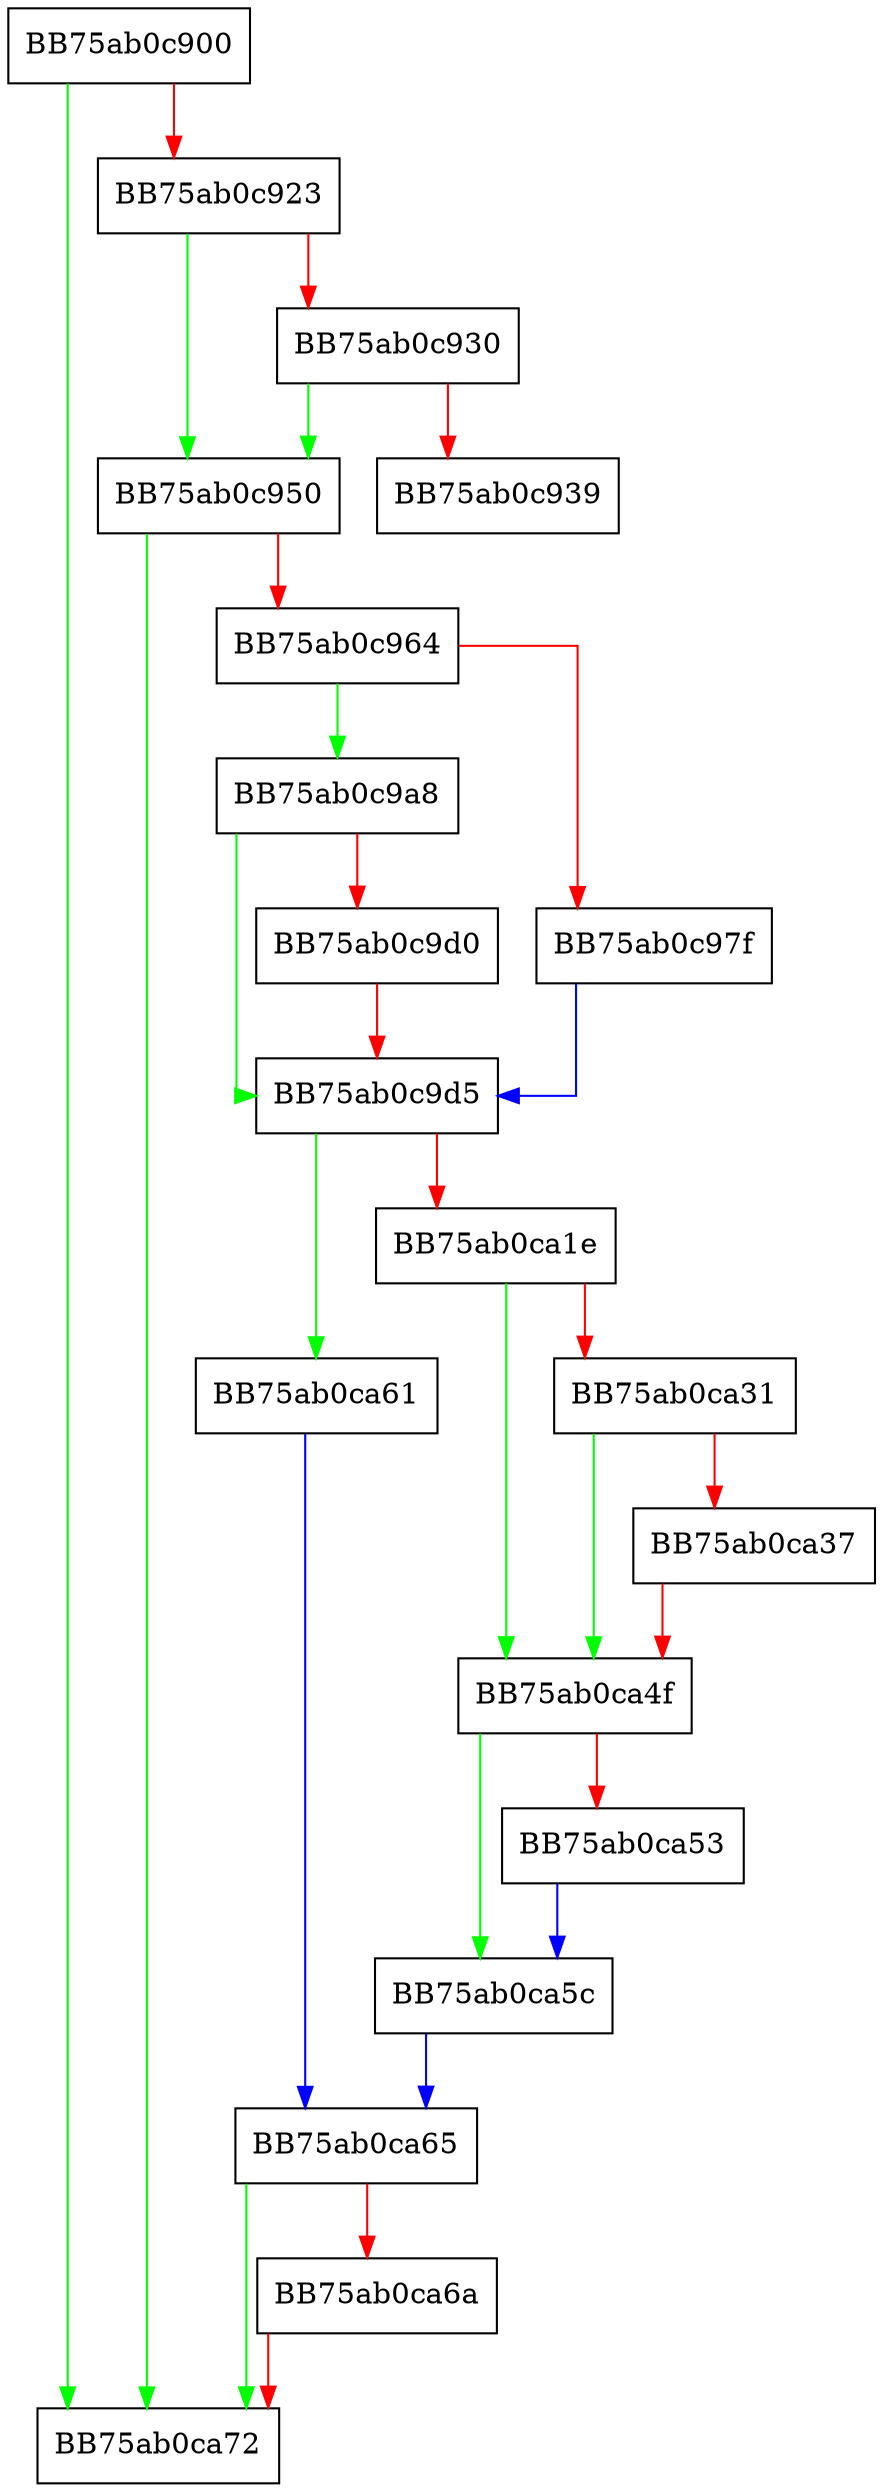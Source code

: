 digraph SetRegValueAsBinary {
  node [shape="box"];
  graph [splines=ortho];
  BB75ab0c900 -> BB75ab0ca72 [color="green"];
  BB75ab0c900 -> BB75ab0c923 [color="red"];
  BB75ab0c923 -> BB75ab0c950 [color="green"];
  BB75ab0c923 -> BB75ab0c930 [color="red"];
  BB75ab0c930 -> BB75ab0c950 [color="green"];
  BB75ab0c930 -> BB75ab0c939 [color="red"];
  BB75ab0c950 -> BB75ab0ca72 [color="green"];
  BB75ab0c950 -> BB75ab0c964 [color="red"];
  BB75ab0c964 -> BB75ab0c9a8 [color="green"];
  BB75ab0c964 -> BB75ab0c97f [color="red"];
  BB75ab0c97f -> BB75ab0c9d5 [color="blue"];
  BB75ab0c9a8 -> BB75ab0c9d5 [color="green"];
  BB75ab0c9a8 -> BB75ab0c9d0 [color="red"];
  BB75ab0c9d0 -> BB75ab0c9d5 [color="red"];
  BB75ab0c9d5 -> BB75ab0ca61 [color="green"];
  BB75ab0c9d5 -> BB75ab0ca1e [color="red"];
  BB75ab0ca1e -> BB75ab0ca4f [color="green"];
  BB75ab0ca1e -> BB75ab0ca31 [color="red"];
  BB75ab0ca31 -> BB75ab0ca4f [color="green"];
  BB75ab0ca31 -> BB75ab0ca37 [color="red"];
  BB75ab0ca37 -> BB75ab0ca4f [color="red"];
  BB75ab0ca4f -> BB75ab0ca5c [color="green"];
  BB75ab0ca4f -> BB75ab0ca53 [color="red"];
  BB75ab0ca53 -> BB75ab0ca5c [color="blue"];
  BB75ab0ca5c -> BB75ab0ca65 [color="blue"];
  BB75ab0ca61 -> BB75ab0ca65 [color="blue"];
  BB75ab0ca65 -> BB75ab0ca72 [color="green"];
  BB75ab0ca65 -> BB75ab0ca6a [color="red"];
  BB75ab0ca6a -> BB75ab0ca72 [color="red"];
}